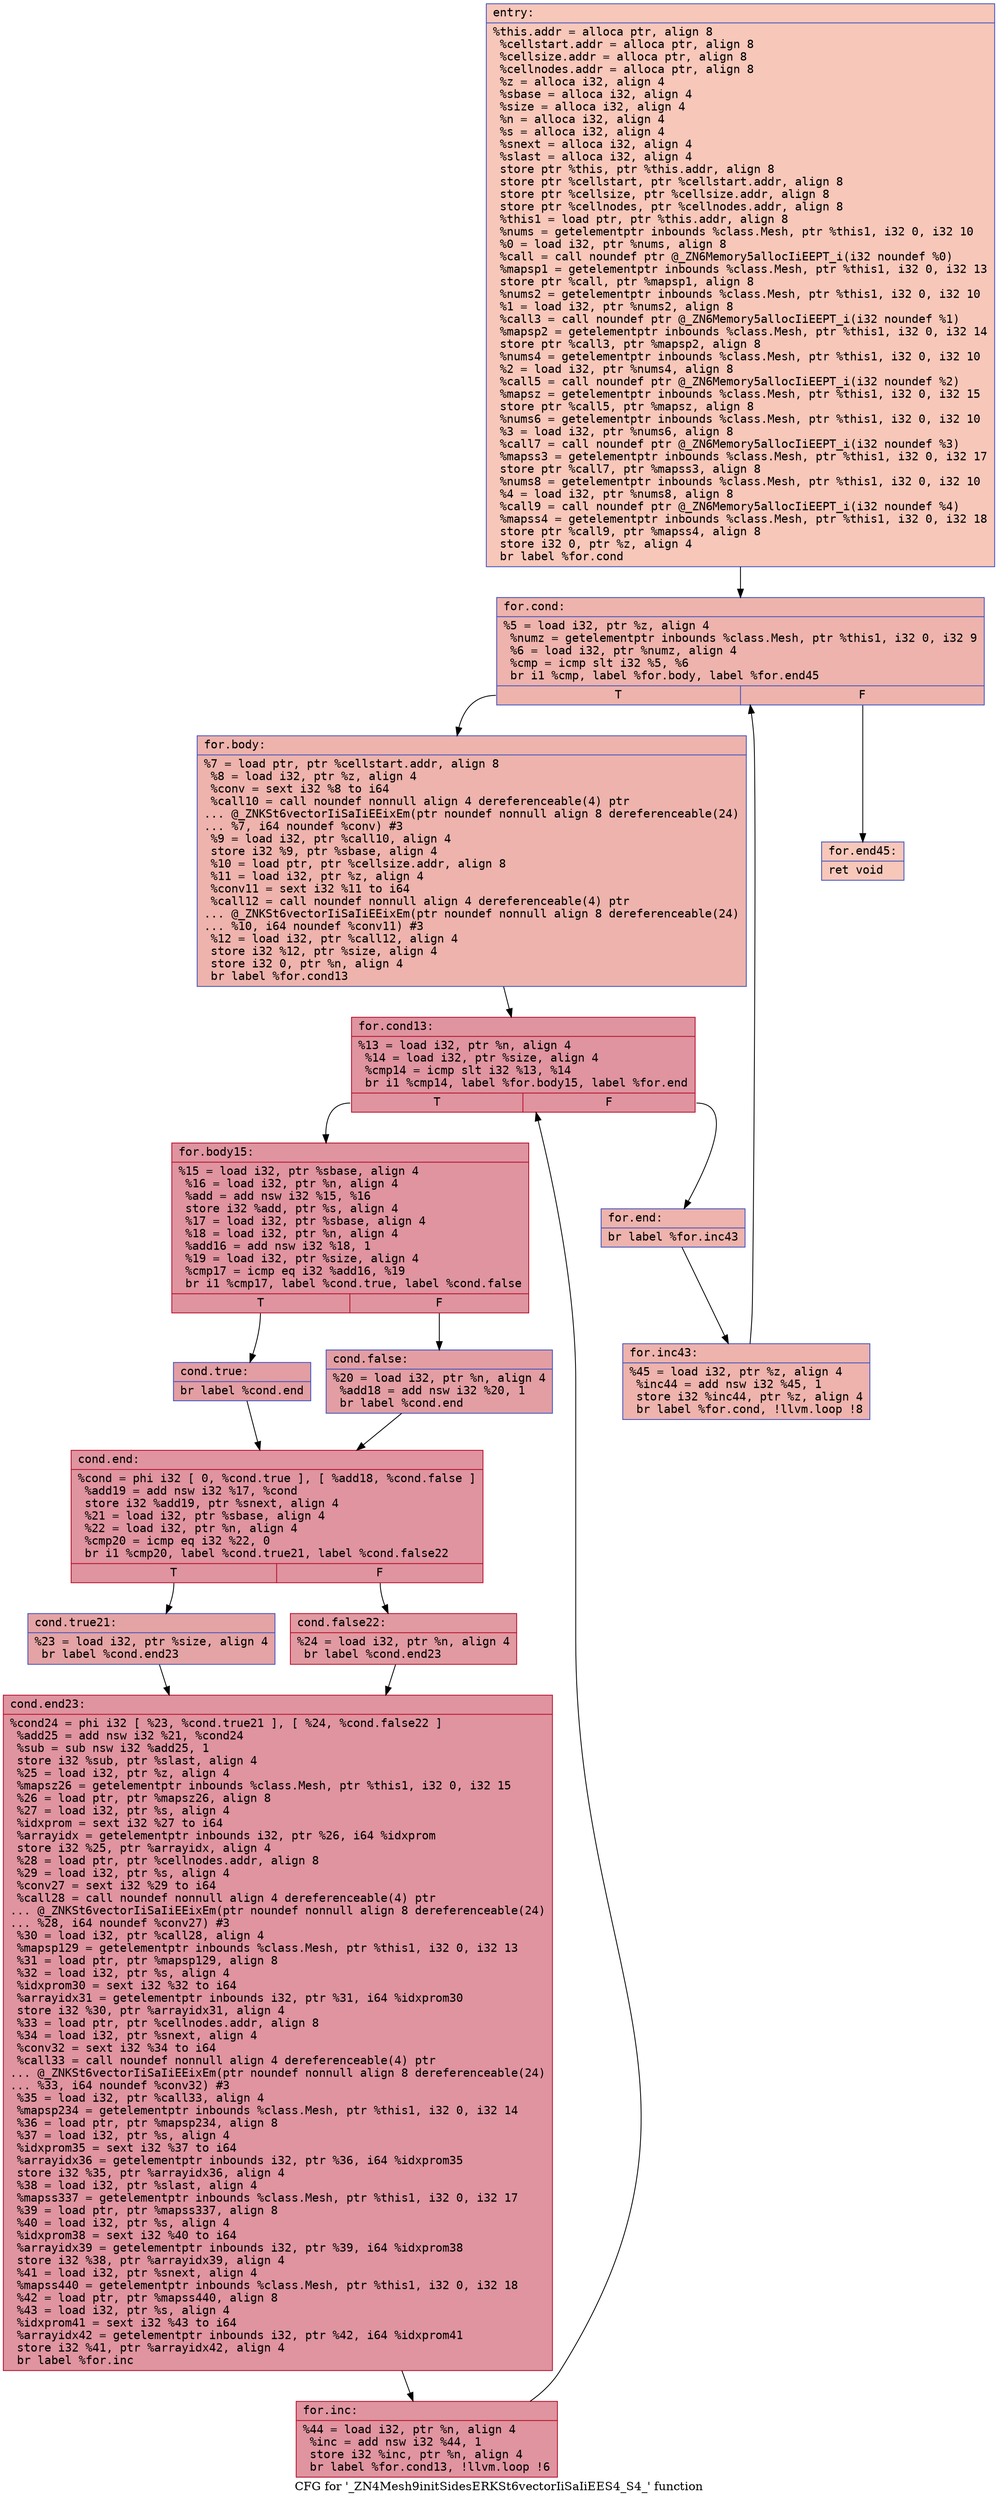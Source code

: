 digraph "CFG for '_ZN4Mesh9initSidesERKSt6vectorIiSaIiEES4_S4_' function" {
	label="CFG for '_ZN4Mesh9initSidesERKSt6vectorIiSaIiEES4_S4_' function";

	Node0x56307d5ed980 [shape=record,color="#3d50c3ff", style=filled, fillcolor="#ec7f6370" fontname="Courier",label="{entry:\l|  %this.addr = alloca ptr, align 8\l  %cellstart.addr = alloca ptr, align 8\l  %cellsize.addr = alloca ptr, align 8\l  %cellnodes.addr = alloca ptr, align 8\l  %z = alloca i32, align 4\l  %sbase = alloca i32, align 4\l  %size = alloca i32, align 4\l  %n = alloca i32, align 4\l  %s = alloca i32, align 4\l  %snext = alloca i32, align 4\l  %slast = alloca i32, align 4\l  store ptr %this, ptr %this.addr, align 8\l  store ptr %cellstart, ptr %cellstart.addr, align 8\l  store ptr %cellsize, ptr %cellsize.addr, align 8\l  store ptr %cellnodes, ptr %cellnodes.addr, align 8\l  %this1 = load ptr, ptr %this.addr, align 8\l  %nums = getelementptr inbounds %class.Mesh, ptr %this1, i32 0, i32 10\l  %0 = load i32, ptr %nums, align 8\l  %call = call noundef ptr @_ZN6Memory5allocIiEEPT_i(i32 noundef %0)\l  %mapsp1 = getelementptr inbounds %class.Mesh, ptr %this1, i32 0, i32 13\l  store ptr %call, ptr %mapsp1, align 8\l  %nums2 = getelementptr inbounds %class.Mesh, ptr %this1, i32 0, i32 10\l  %1 = load i32, ptr %nums2, align 8\l  %call3 = call noundef ptr @_ZN6Memory5allocIiEEPT_i(i32 noundef %1)\l  %mapsp2 = getelementptr inbounds %class.Mesh, ptr %this1, i32 0, i32 14\l  store ptr %call3, ptr %mapsp2, align 8\l  %nums4 = getelementptr inbounds %class.Mesh, ptr %this1, i32 0, i32 10\l  %2 = load i32, ptr %nums4, align 8\l  %call5 = call noundef ptr @_ZN6Memory5allocIiEEPT_i(i32 noundef %2)\l  %mapsz = getelementptr inbounds %class.Mesh, ptr %this1, i32 0, i32 15\l  store ptr %call5, ptr %mapsz, align 8\l  %nums6 = getelementptr inbounds %class.Mesh, ptr %this1, i32 0, i32 10\l  %3 = load i32, ptr %nums6, align 8\l  %call7 = call noundef ptr @_ZN6Memory5allocIiEEPT_i(i32 noundef %3)\l  %mapss3 = getelementptr inbounds %class.Mesh, ptr %this1, i32 0, i32 17\l  store ptr %call7, ptr %mapss3, align 8\l  %nums8 = getelementptr inbounds %class.Mesh, ptr %this1, i32 0, i32 10\l  %4 = load i32, ptr %nums8, align 8\l  %call9 = call noundef ptr @_ZN6Memory5allocIiEEPT_i(i32 noundef %4)\l  %mapss4 = getelementptr inbounds %class.Mesh, ptr %this1, i32 0, i32 18\l  store ptr %call9, ptr %mapss4, align 8\l  store i32 0, ptr %z, align 4\l  br label %for.cond\l}"];
	Node0x56307d5ed980 -> Node0x56307d5efbf0[tooltip="entry -> for.cond\nProbability 100.00%" ];
	Node0x56307d5efbf0 [shape=record,color="#3d50c3ff", style=filled, fillcolor="#d6524470" fontname="Courier",label="{for.cond:\l|  %5 = load i32, ptr %z, align 4\l  %numz = getelementptr inbounds %class.Mesh, ptr %this1, i32 0, i32 9\l  %6 = load i32, ptr %numz, align 4\l  %cmp = icmp slt i32 %5, %6\l  br i1 %cmp, label %for.body, label %for.end45\l|{<s0>T|<s1>F}}"];
	Node0x56307d5efbf0:s0 -> Node0x56307d5eff40[tooltip="for.cond -> for.body\nProbability 96.88%" ];
	Node0x56307d5efbf0:s1 -> Node0x56307d5effc0[tooltip="for.cond -> for.end45\nProbability 3.12%" ];
	Node0x56307d5eff40 [shape=record,color="#3d50c3ff", style=filled, fillcolor="#d6524470" fontname="Courier",label="{for.body:\l|  %7 = load ptr, ptr %cellstart.addr, align 8\l  %8 = load i32, ptr %z, align 4\l  %conv = sext i32 %8 to i64\l  %call10 = call noundef nonnull align 4 dereferenceable(4) ptr\l... @_ZNKSt6vectorIiSaIiEEixEm(ptr noundef nonnull align 8 dereferenceable(24)\l... %7, i64 noundef %conv) #3\l  %9 = load i32, ptr %call10, align 4\l  store i32 %9, ptr %sbase, align 4\l  %10 = load ptr, ptr %cellsize.addr, align 8\l  %11 = load i32, ptr %z, align 4\l  %conv11 = sext i32 %11 to i64\l  %call12 = call noundef nonnull align 4 dereferenceable(4) ptr\l... @_ZNKSt6vectorIiSaIiEEixEm(ptr noundef nonnull align 8 dereferenceable(24)\l... %10, i64 noundef %conv11) #3\l  %12 = load i32, ptr %call12, align 4\l  store i32 %12, ptr %size, align 4\l  store i32 0, ptr %n, align 4\l  br label %for.cond13\l}"];
	Node0x56307d5eff40 -> Node0x56307d5f0ac0[tooltip="for.body -> for.cond13\nProbability 100.00%" ];
	Node0x56307d5f0ac0 [shape=record,color="#b70d28ff", style=filled, fillcolor="#b70d2870" fontname="Courier",label="{for.cond13:\l|  %13 = load i32, ptr %n, align 4\l  %14 = load i32, ptr %size, align 4\l  %cmp14 = icmp slt i32 %13, %14\l  br i1 %cmp14, label %for.body15, label %for.end\l|{<s0>T|<s1>F}}"];
	Node0x56307d5f0ac0:s0 -> Node0x56307d5f0d10[tooltip="for.cond13 -> for.body15\nProbability 96.88%" ];
	Node0x56307d5f0ac0:s1 -> Node0x56307d5f0d60[tooltip="for.cond13 -> for.end\nProbability 3.12%" ];
	Node0x56307d5f0d10 [shape=record,color="#b70d28ff", style=filled, fillcolor="#b70d2870" fontname="Courier",label="{for.body15:\l|  %15 = load i32, ptr %sbase, align 4\l  %16 = load i32, ptr %n, align 4\l  %add = add nsw i32 %15, %16\l  store i32 %add, ptr %s, align 4\l  %17 = load i32, ptr %sbase, align 4\l  %18 = load i32, ptr %n, align 4\l  %add16 = add nsw i32 %18, 1\l  %19 = load i32, ptr %size, align 4\l  %cmp17 = icmp eq i32 %add16, %19\l  br i1 %cmp17, label %cond.true, label %cond.false\l|{<s0>T|<s1>F}}"];
	Node0x56307d5f0d10:s0 -> Node0x56307d5f13b0[tooltip="for.body15 -> cond.true\nProbability 50.00%" ];
	Node0x56307d5f0d10:s1 -> Node0x56307d5e5bf0[tooltip="for.body15 -> cond.false\nProbability 50.00%" ];
	Node0x56307d5f13b0 [shape=record,color="#3d50c3ff", style=filled, fillcolor="#be242e70" fontname="Courier",label="{cond.true:\l|  br label %cond.end\l}"];
	Node0x56307d5f13b0 -> Node0x56307d5bcbc0[tooltip="cond.true -> cond.end\nProbability 100.00%" ];
	Node0x56307d5e5bf0 [shape=record,color="#3d50c3ff", style=filled, fillcolor="#be242e70" fontname="Courier",label="{cond.false:\l|  %20 = load i32, ptr %n, align 4\l  %add18 = add nsw i32 %20, 1\l  br label %cond.end\l}"];
	Node0x56307d5e5bf0 -> Node0x56307d5bcbc0[tooltip="cond.false -> cond.end\nProbability 100.00%" ];
	Node0x56307d5bcbc0 [shape=record,color="#b70d28ff", style=filled, fillcolor="#b70d2870" fontname="Courier",label="{cond.end:\l|  %cond = phi i32 [ 0, %cond.true ], [ %add18, %cond.false ]\l  %add19 = add nsw i32 %17, %cond\l  store i32 %add19, ptr %snext, align 4\l  %21 = load i32, ptr %sbase, align 4\l  %22 = load i32, ptr %n, align 4\l  %cmp20 = icmp eq i32 %22, 0\l  br i1 %cmp20, label %cond.true21, label %cond.false22\l|{<s0>T|<s1>F}}"];
	Node0x56307d5bcbc0:s0 -> Node0x56307d5f2030[tooltip="cond.end -> cond.true21\nProbability 37.50%" ];
	Node0x56307d5bcbc0:s1 -> Node0x56307d5f2110[tooltip="cond.end -> cond.false22\nProbability 62.50%" ];
	Node0x56307d5f2030 [shape=record,color="#3d50c3ff", style=filled, fillcolor="#c32e3170" fontname="Courier",label="{cond.true21:\l|  %23 = load i32, ptr %size, align 4\l  br label %cond.end23\l}"];
	Node0x56307d5f2030 -> Node0x56307d5f2320[tooltip="cond.true21 -> cond.end23\nProbability 100.00%" ];
	Node0x56307d5f2110 [shape=record,color="#b70d28ff", style=filled, fillcolor="#bb1b2c70" fontname="Courier",label="{cond.false22:\l|  %24 = load i32, ptr %n, align 4\l  br label %cond.end23\l}"];
	Node0x56307d5f2110 -> Node0x56307d5f2320[tooltip="cond.false22 -> cond.end23\nProbability 100.00%" ];
	Node0x56307d5f2320 [shape=record,color="#b70d28ff", style=filled, fillcolor="#b70d2870" fontname="Courier",label="{cond.end23:\l|  %cond24 = phi i32 [ %23, %cond.true21 ], [ %24, %cond.false22 ]\l  %add25 = add nsw i32 %21, %cond24\l  %sub = sub nsw i32 %add25, 1\l  store i32 %sub, ptr %slast, align 4\l  %25 = load i32, ptr %z, align 4\l  %mapsz26 = getelementptr inbounds %class.Mesh, ptr %this1, i32 0, i32 15\l  %26 = load ptr, ptr %mapsz26, align 8\l  %27 = load i32, ptr %s, align 4\l  %idxprom = sext i32 %27 to i64\l  %arrayidx = getelementptr inbounds i32, ptr %26, i64 %idxprom\l  store i32 %25, ptr %arrayidx, align 4\l  %28 = load ptr, ptr %cellnodes.addr, align 8\l  %29 = load i32, ptr %s, align 4\l  %conv27 = sext i32 %29 to i64\l  %call28 = call noundef nonnull align 4 dereferenceable(4) ptr\l... @_ZNKSt6vectorIiSaIiEEixEm(ptr noundef nonnull align 8 dereferenceable(24)\l... %28, i64 noundef %conv27) #3\l  %30 = load i32, ptr %call28, align 4\l  %mapsp129 = getelementptr inbounds %class.Mesh, ptr %this1, i32 0, i32 13\l  %31 = load ptr, ptr %mapsp129, align 8\l  %32 = load i32, ptr %s, align 4\l  %idxprom30 = sext i32 %32 to i64\l  %arrayidx31 = getelementptr inbounds i32, ptr %31, i64 %idxprom30\l  store i32 %30, ptr %arrayidx31, align 4\l  %33 = load ptr, ptr %cellnodes.addr, align 8\l  %34 = load i32, ptr %snext, align 4\l  %conv32 = sext i32 %34 to i64\l  %call33 = call noundef nonnull align 4 dereferenceable(4) ptr\l... @_ZNKSt6vectorIiSaIiEEixEm(ptr noundef nonnull align 8 dereferenceable(24)\l... %33, i64 noundef %conv32) #3\l  %35 = load i32, ptr %call33, align 4\l  %mapsp234 = getelementptr inbounds %class.Mesh, ptr %this1, i32 0, i32 14\l  %36 = load ptr, ptr %mapsp234, align 8\l  %37 = load i32, ptr %s, align 4\l  %idxprom35 = sext i32 %37 to i64\l  %arrayidx36 = getelementptr inbounds i32, ptr %36, i64 %idxprom35\l  store i32 %35, ptr %arrayidx36, align 4\l  %38 = load i32, ptr %slast, align 4\l  %mapss337 = getelementptr inbounds %class.Mesh, ptr %this1, i32 0, i32 17\l  %39 = load ptr, ptr %mapss337, align 8\l  %40 = load i32, ptr %s, align 4\l  %idxprom38 = sext i32 %40 to i64\l  %arrayidx39 = getelementptr inbounds i32, ptr %39, i64 %idxprom38\l  store i32 %38, ptr %arrayidx39, align 4\l  %41 = load i32, ptr %snext, align 4\l  %mapss440 = getelementptr inbounds %class.Mesh, ptr %this1, i32 0, i32 18\l  %42 = load ptr, ptr %mapss440, align 8\l  %43 = load i32, ptr %s, align 4\l  %idxprom41 = sext i32 %43 to i64\l  %arrayidx42 = getelementptr inbounds i32, ptr %42, i64 %idxprom41\l  store i32 %41, ptr %arrayidx42, align 4\l  br label %for.inc\l}"];
	Node0x56307d5f2320 -> Node0x56307d5f4360[tooltip="cond.end23 -> for.inc\nProbability 100.00%" ];
	Node0x56307d5f4360 [shape=record,color="#b70d28ff", style=filled, fillcolor="#b70d2870" fontname="Courier",label="{for.inc:\l|  %44 = load i32, ptr %n, align 4\l  %inc = add nsw i32 %44, 1\l  store i32 %inc, ptr %n, align 4\l  br label %for.cond13, !llvm.loop !6\l}"];
	Node0x56307d5f4360 -> Node0x56307d5f0ac0[tooltip="for.inc -> for.cond13\nProbability 100.00%" ];
	Node0x56307d5f0d60 [shape=record,color="#3d50c3ff", style=filled, fillcolor="#d6524470" fontname="Courier",label="{for.end:\l|  br label %for.inc43\l}"];
	Node0x56307d5f0d60 -> Node0x56307d5f4790[tooltip="for.end -> for.inc43\nProbability 100.00%" ];
	Node0x56307d5f4790 [shape=record,color="#3d50c3ff", style=filled, fillcolor="#d6524470" fontname="Courier",label="{for.inc43:\l|  %45 = load i32, ptr %z, align 4\l  %inc44 = add nsw i32 %45, 1\l  store i32 %inc44, ptr %z, align 4\l  br label %for.cond, !llvm.loop !8\l}"];
	Node0x56307d5f4790 -> Node0x56307d5efbf0[tooltip="for.inc43 -> for.cond\nProbability 100.00%" ];
	Node0x56307d5effc0 [shape=record,color="#3d50c3ff", style=filled, fillcolor="#ec7f6370" fontname="Courier",label="{for.end45:\l|  ret void\l}"];
}
